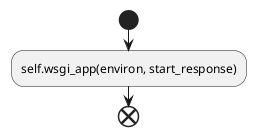 @startuml Flask 0.1

' https://www.planttext.com/

start

:self.wsgi_app(environ, start_response);

end

@enduml